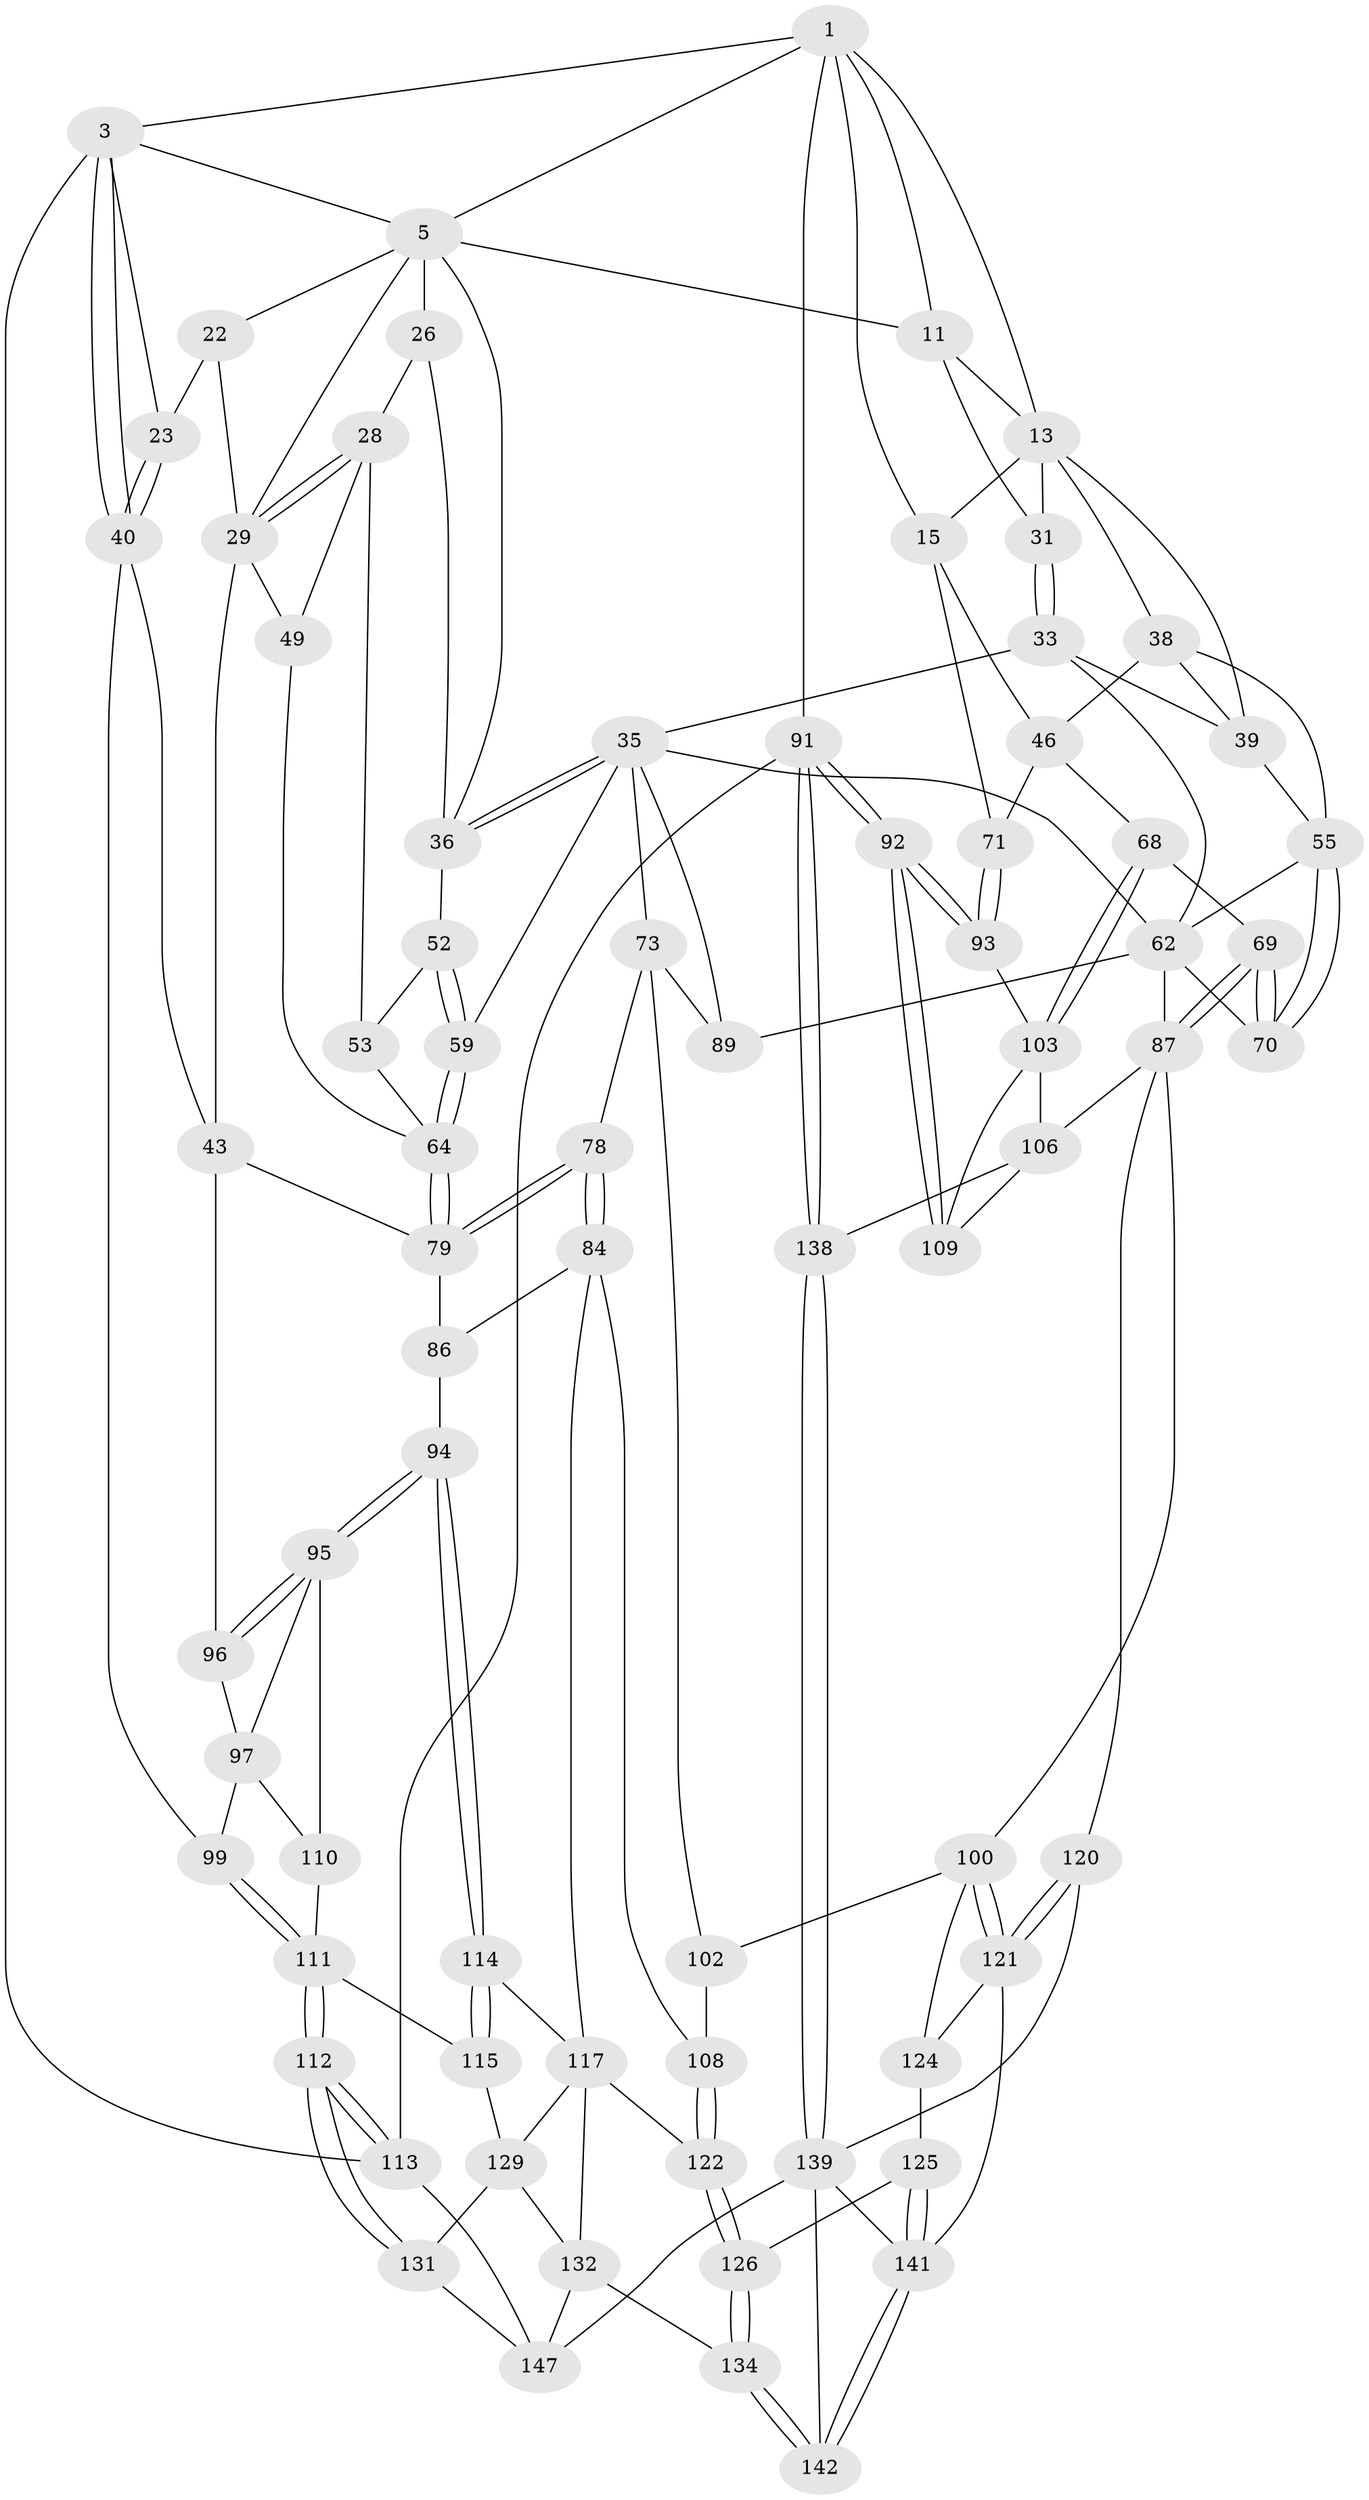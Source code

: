 // original degree distribution, {3: 0.013513513513513514, 6: 0.17567567567567569, 4: 0.1891891891891892, 5: 0.6216216216216216}
// Generated by graph-tools (version 1.1) at 2025/17/03/09/25 04:17:09]
// undirected, 74 vertices, 174 edges
graph export_dot {
graph [start="1"]
  node [color=gray90,style=filled];
  1 [pos="+0.8703509274327837+0",super="+9+2"];
  3 [pos="+0+0",super="+4"];
  5 [pos="+0.2772635075143519+0",super="+20+6"];
  11 [pos="+0.5885454892453884+0.08556703095421409",super="+12+18"];
  13 [pos="+0.78948722391011+0.11833976142257403",super="+14+17"];
  15 [pos="+1+0",super="+16+66"];
  22 [pos="+0.08308681105011942+0.19002328616860792"];
  23 [pos="+0.06140075578520832+0.17377311939459206"];
  26 [pos="+0.24066409532108582+0.12417773249067929",super="+27"];
  28 [pos="+0.23761621008895706+0.26881630849231586",super="+48"];
  29 [pos="+0.2179728006599541+0.25741992446134676",super="+41"];
  31 [pos="+0.49988461391489875+0.23806516238334047"];
  33 [pos="+0.49903350415716613+0.25005064142481354",super="+51+34"];
  35 [pos="+0.3921427368037145+0.32128424668228894",super="+57"];
  36 [pos="+0.3767898328285959+0.3124749193973744",super="+37"];
  38 [pos="+0.7209413375298328+0.2582860973554282",super="+47"];
  39 [pos="+0.6910971944644132+0.251491436788783",super="+50"];
  40 [pos="+0+0.06570590006297632",super="+44"];
  43 [pos="+0.03470888049159044+0.4372108467986924",super="+81"];
  46 [pos="+0.8070484580934965+0.35729863708037224",super="+67"];
  49 [pos="+0.12640538646288912+0.3808872270043194"];
  52 [pos="+0.3104579215192128+0.3586607873102298"];
  53 [pos="+0.2637342665043068+0.36451653435899534"];
  55 [pos="+0.6803170591934196+0.4390637662126378",super="+56"];
  59 [pos="+0.3167487214923534+0.431734628573216"];
  62 [pos="+0.5593983300675331+0.45356199492683946",super="+77+63"];
  64 [pos="+0.27483863009429393+0.45455492139226633",super="+65"];
  68 [pos="+0.82006603197702+0.5463848910205804"];
  69 [pos="+0.7591655205131412+0.5569372204890631"];
  70 [pos="+0.7129337368189481+0.5056726571376124"];
  71 [pos="+1+0.3931984160171132"];
  73 [pos="+0.402180178460003+0.5774568995230218",super="+74+90"];
  78 [pos="+0.34036260472513497+0.5910571876931316"];
  79 [pos="+0.27098975376994633+0.4981118076871709",super="+80"];
  84 [pos="+0.3044526651005541+0.6700176334299275",super="+85"];
  86 [pos="+0.19340860595509887+0.6622472516349767"];
  87 [pos="+0.6699557629421615+0.6616233028153311",super="+107+88"];
  89 [pos="+0.491964478784935+0.5988216871697811"];
  91 [pos="+1+1"];
  92 [pos="+1+0.7526444265543293"];
  93 [pos="+1+0.4845617274128986"];
  94 [pos="+0.16919981084689087+0.6614930938010992"];
  95 [pos="+0.16534946347607996+0.6600388055173485",super="+104"];
  96 [pos="+0.09840411941600131+0.555762705803609"];
  97 [pos="+0.032660567378769545+0.6427179368143011",super="+98"];
  99 [pos="+0+0.5879396802185431"];
  100 [pos="+0.5428186668588576+0.6961257905663192",super="+101"];
  102 [pos="+0.49730237923131343+0.7148686988471356"];
  103 [pos="+0.858851441483282+0.5961712828821208",super="+105"];
  106 [pos="+0.768368418947723+0.78330442332183",super="+136"];
  108 [pos="+0.42256982956975847+0.7194759223428276"];
  109 [pos="+1+0.7370429715445438"];
  110 [pos="+0.05688373763233226+0.7220545593430048"];
  111 [pos="+0+0.9708766152014089",super="+116"];
  112 [pos="+0+1"];
  113 [pos="+0+1"];
  114 [pos="+0.12931429516302195+0.7905029734055425"];
  115 [pos="+0.09046624771109112+0.8132957558000625"];
  117 [pos="+0.2691148543460337+0.6978384189703843",super="+123+118"];
  120 [pos="+0.666198446014881+0.8531768352927508"];
  121 [pos="+0.6467789664201972+0.8514203024759873",super="+127"];
  122 [pos="+0.3868249774347055+0.8281863563307934"];
  124 [pos="+0.500938763287886+0.7370644575040394"];
  125 [pos="+0.4702563066714445+0.8559726323164313"];
  126 [pos="+0.4019709176626033+0.8537097131029232"];
  129 [pos="+0.15279362595426385+0.8674750637158145",super="+130+133"];
  131 [pos="+0.08951003574984213+0.8679280023972105",super="+137"];
  132 [pos="+0.265354813120757+0.9073313978717382",super="+135"];
  134 [pos="+0.3671895964308298+0.912334098740523"];
  138 [pos="+1+1"];
  139 [pos="+1+1",super="+140+145"];
  141 [pos="+0.5045289197555036+0.8956525893652169",super="+143"];
  142 [pos="+0.43691995230549135+1"];
  147 [pos="+0.35333719967803034+1",super="+148"];
  1 -- 13;
  1 -- 11;
  1 -- 3;
  1 -- 91;
  1 -- 15;
  1 -- 5;
  3 -- 40;
  3 -- 40;
  3 -- 113;
  3 -- 5;
  3 -- 23;
  5 -- 26 [weight=3];
  5 -- 29;
  5 -- 22;
  5 -- 36;
  5 -- 11 [weight=2];
  11 -- 13;
  11 -- 31;
  13 -- 31;
  13 -- 39;
  13 -- 38;
  13 -- 15;
  15 -- 46;
  15 -- 71;
  22 -- 23;
  22 -- 29;
  23 -- 40;
  23 -- 40;
  26 -- 28;
  26 -- 36;
  28 -- 29;
  28 -- 29;
  28 -- 49;
  28 -- 53;
  29 -- 49;
  29 -- 43;
  31 -- 33;
  31 -- 33;
  33 -- 39;
  33 -- 35 [weight=2];
  33 -- 62;
  35 -- 36;
  35 -- 36;
  35 -- 73 [weight=2];
  35 -- 89;
  35 -- 59;
  35 -- 62;
  36 -- 52;
  38 -- 39;
  38 -- 46;
  38 -- 55;
  39 -- 55;
  40 -- 99;
  40 -- 43;
  43 -- 96;
  43 -- 79;
  46 -- 68;
  46 -- 71;
  49 -- 64;
  52 -- 53;
  52 -- 59;
  52 -- 59;
  53 -- 64;
  55 -- 70;
  55 -- 70;
  55 -- 62;
  59 -- 64;
  59 -- 64;
  62 -- 70;
  62 -- 87;
  62 -- 89;
  64 -- 79;
  64 -- 79;
  68 -- 69;
  68 -- 103;
  68 -- 103;
  69 -- 70;
  69 -- 70;
  69 -- 87;
  69 -- 87;
  71 -- 93;
  71 -- 93;
  73 -- 78;
  73 -- 89;
  73 -- 102;
  78 -- 79;
  78 -- 79;
  78 -- 84;
  78 -- 84;
  79 -- 86;
  84 -- 108;
  84 -- 117;
  84 -- 86;
  86 -- 94;
  87 -- 120;
  87 -- 106;
  87 -- 100;
  91 -- 92;
  91 -- 92;
  91 -- 138;
  91 -- 138;
  91 -- 113;
  92 -- 93;
  92 -- 93;
  92 -- 109;
  92 -- 109;
  93 -- 103;
  94 -- 95;
  94 -- 95;
  94 -- 114;
  94 -- 114;
  95 -- 96;
  95 -- 96;
  95 -- 97;
  95 -- 110;
  96 -- 97;
  97 -- 99;
  97 -- 110;
  99 -- 111;
  99 -- 111;
  100 -- 121;
  100 -- 121;
  100 -- 124;
  100 -- 102;
  102 -- 108;
  103 -- 106;
  103 -- 109;
  106 -- 109;
  106 -- 138;
  108 -- 122;
  108 -- 122;
  110 -- 111;
  111 -- 112;
  111 -- 112;
  111 -- 115;
  112 -- 113;
  112 -- 113;
  112 -- 131;
  112 -- 131;
  113 -- 147;
  114 -- 115;
  114 -- 115;
  114 -- 117;
  115 -- 129;
  117 -- 122;
  117 -- 129;
  117 -- 132;
  120 -- 121;
  120 -- 121;
  120 -- 139;
  121 -- 124;
  121 -- 141;
  122 -- 126;
  122 -- 126;
  124 -- 125;
  125 -- 126;
  125 -- 141;
  125 -- 141;
  126 -- 134;
  126 -- 134;
  129 -- 131 [weight=2];
  129 -- 132;
  131 -- 147;
  132 -- 147;
  132 -- 134;
  134 -- 142;
  134 -- 142;
  138 -- 139;
  138 -- 139;
  139 -- 141;
  139 -- 147;
  139 -- 142;
  141 -- 142;
  141 -- 142;
}
